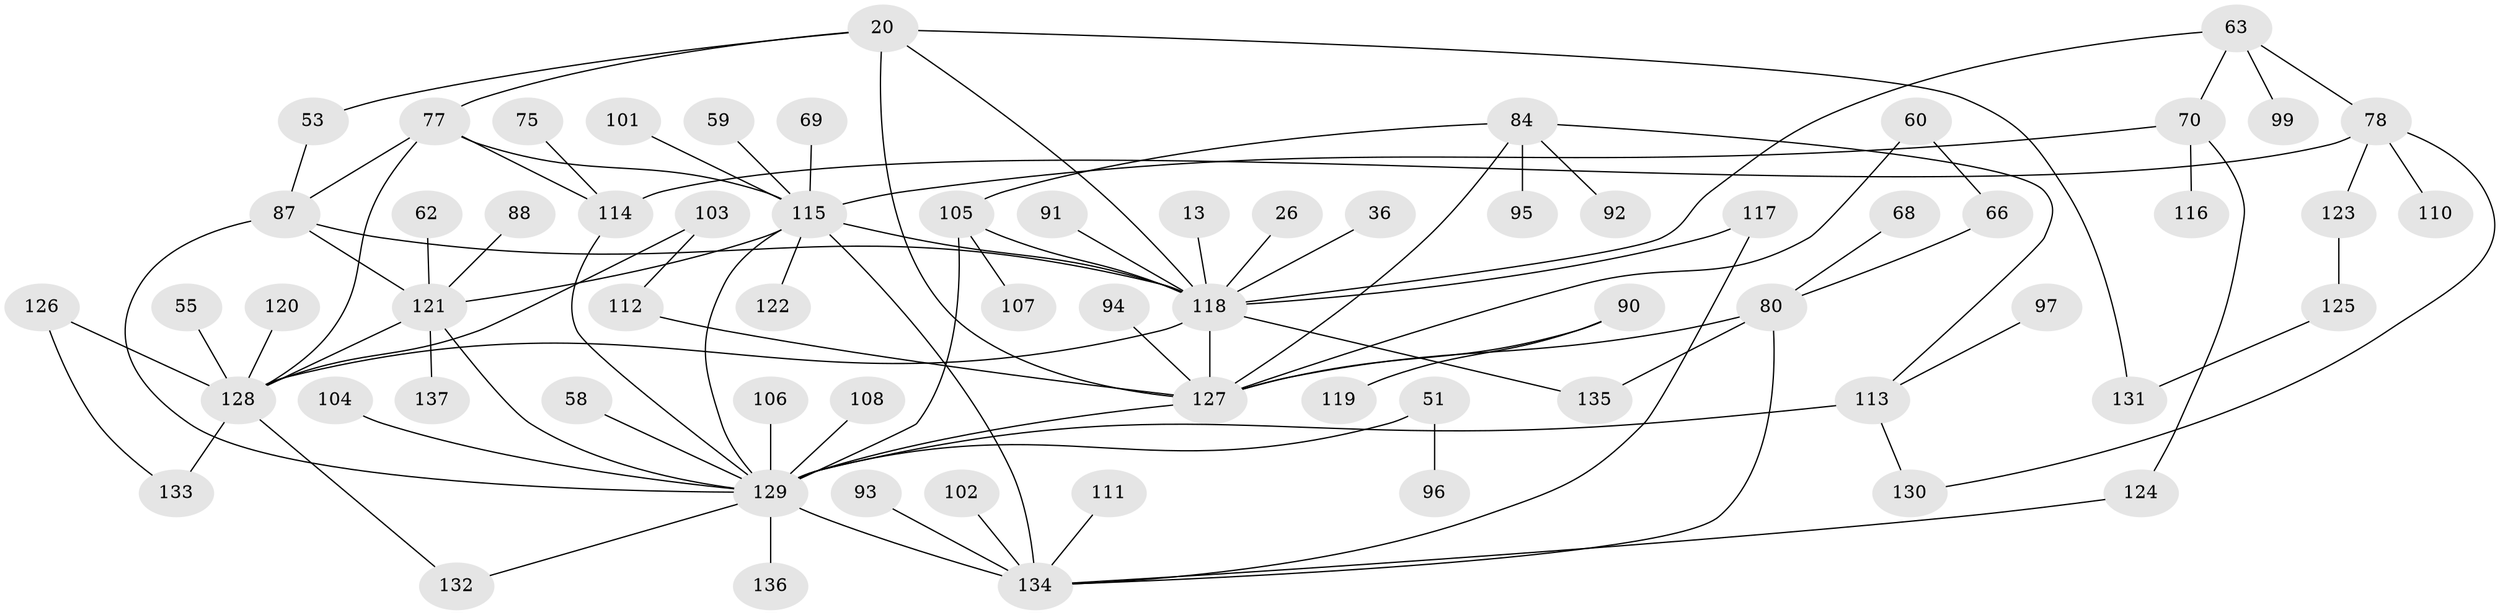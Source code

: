 // original degree distribution, {5: 0.043795620437956206, 9: 0.0072992700729927005, 3: 0.20437956204379562, 8: 0.0072992700729927005, 2: 0.24087591240875914, 4: 0.1386861313868613, 6: 0.043795620437956206, 1: 0.30656934306569344, 7: 0.0072992700729927005}
// Generated by graph-tools (version 1.1) at 2025/42/03/09/25 04:42:51]
// undirected, 68 vertices, 94 edges
graph export_dot {
graph [start="1"]
  node [color=gray90,style=filled];
  13;
  20 [super="+9"];
  26;
  36;
  51;
  53 [super="+25"];
  55;
  58;
  59;
  60 [super="+14+40"];
  62;
  63;
  66;
  68;
  69;
  70;
  75;
  77 [super="+72"];
  78 [super="+71"];
  80 [super="+42+52"];
  84 [super="+35+48+49"];
  87 [super="+31+23"];
  88;
  90;
  91;
  92;
  93;
  94;
  95;
  96;
  97;
  99;
  101;
  102;
  103;
  104;
  105 [super="+79+85"];
  106;
  107;
  108 [super="+18"];
  110;
  111;
  112;
  113 [super="+57+61"];
  114 [super="+67"];
  115 [super="+24+76+32+86+89"];
  116;
  117;
  118 [super="+46+29+81+21"];
  119;
  120;
  121 [super="+33+41+100+54"];
  122;
  123 [super="+109"];
  124;
  125;
  126;
  127 [super="+2+37"];
  128 [super="+28+65+39+43"];
  129 [super="+5+7+27+98"];
  130;
  131;
  132;
  133;
  134 [super="+50+83"];
  135;
  136;
  137;
  13 -- 118;
  20 -- 131;
  20 -- 127 [weight=2];
  20 -- 53;
  20 -- 118;
  20 -- 77;
  26 -- 118;
  36 -- 118;
  51 -- 96;
  51 -- 129;
  53 -- 87;
  55 -- 128;
  58 -- 129;
  59 -- 115;
  60 -- 66;
  60 -- 127;
  62 -- 121;
  63 -- 70;
  63 -- 99;
  63 -- 78;
  63 -- 118;
  66 -- 80;
  68 -- 80;
  69 -- 115;
  70 -- 115;
  70 -- 116;
  70 -- 124;
  75 -- 114;
  77 -- 87;
  77 -- 115;
  77 -- 114;
  77 -- 128;
  78 -- 130;
  78 -- 110;
  78 -- 114;
  78 -- 123;
  80 -- 134;
  80 -- 127;
  80 -- 135;
  84 -- 105;
  84 -- 127;
  84 -- 95;
  84 -- 113;
  84 -- 92;
  87 -- 129 [weight=2];
  87 -- 121 [weight=3];
  87 -- 118 [weight=4];
  88 -- 121;
  90 -- 119;
  90 -- 127;
  91 -- 118;
  93 -- 134;
  94 -- 127;
  97 -- 113;
  101 -- 115;
  102 -- 134;
  103 -- 112;
  103 -- 128;
  104 -- 129;
  105 -- 129;
  105 -- 107;
  105 -- 118;
  106 -- 129;
  108 -- 129;
  111 -- 134;
  112 -- 127;
  113 -- 129 [weight=3];
  113 -- 130;
  114 -- 129;
  115 -- 122;
  115 -- 129;
  115 -- 118 [weight=2];
  115 -- 121;
  115 -- 134;
  117 -- 134;
  117 -- 118;
  118 -- 135;
  118 -- 127 [weight=4];
  118 -- 128;
  120 -- 128;
  121 -- 137;
  121 -- 129;
  121 -- 128;
  123 -- 125;
  124 -- 134;
  125 -- 131;
  126 -- 133;
  126 -- 128;
  127 -- 129 [weight=3];
  128 -- 132;
  128 -- 133;
  129 -- 132;
  129 -- 134 [weight=2];
  129 -- 136;
}

